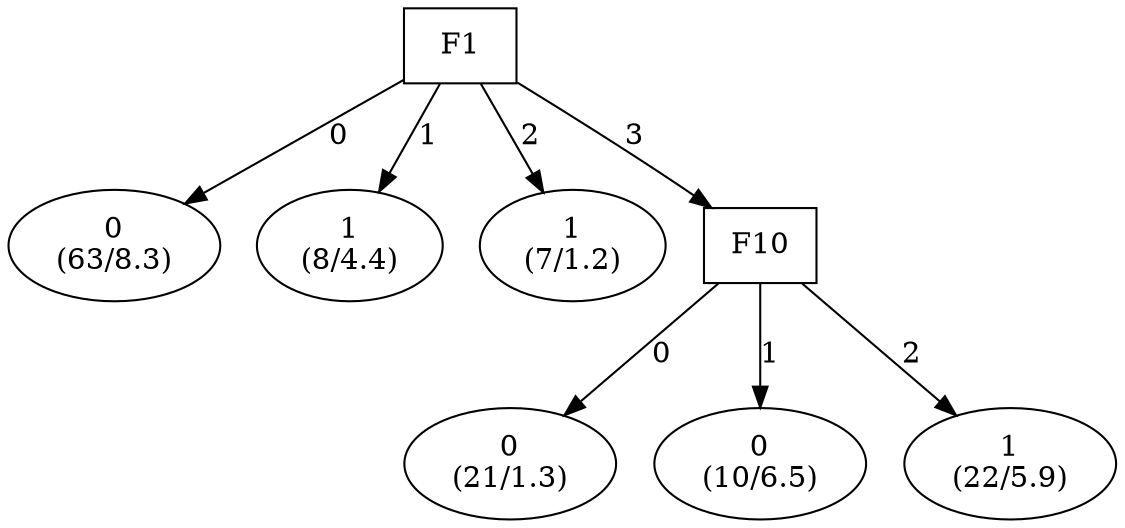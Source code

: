 digraph YaDT {
n0 [ shape=box, label="F1\n"]
n0 -> n1 [label="0"]
n1 [ shape=ellipse, label="0\n(63/8.3)"]
n0 -> n2 [label="1"]
n2 [ shape=ellipse, label="1\n(8/4.4)"]
n0 -> n3 [label="2"]
n3 [ shape=ellipse, label="1\n(7/1.2)"]
n0 -> n4 [label="3"]
n4 [ shape=box, label="F10\n"]
n4 -> n5 [label="0"]
n5 [ shape=ellipse, label="0\n(21/1.3)"]
n4 -> n6 [label="1"]
n6 [ shape=ellipse, label="0\n(10/6.5)"]
n4 -> n7 [label="2"]
n7 [ shape=ellipse, label="1\n(22/5.9)"]
}
